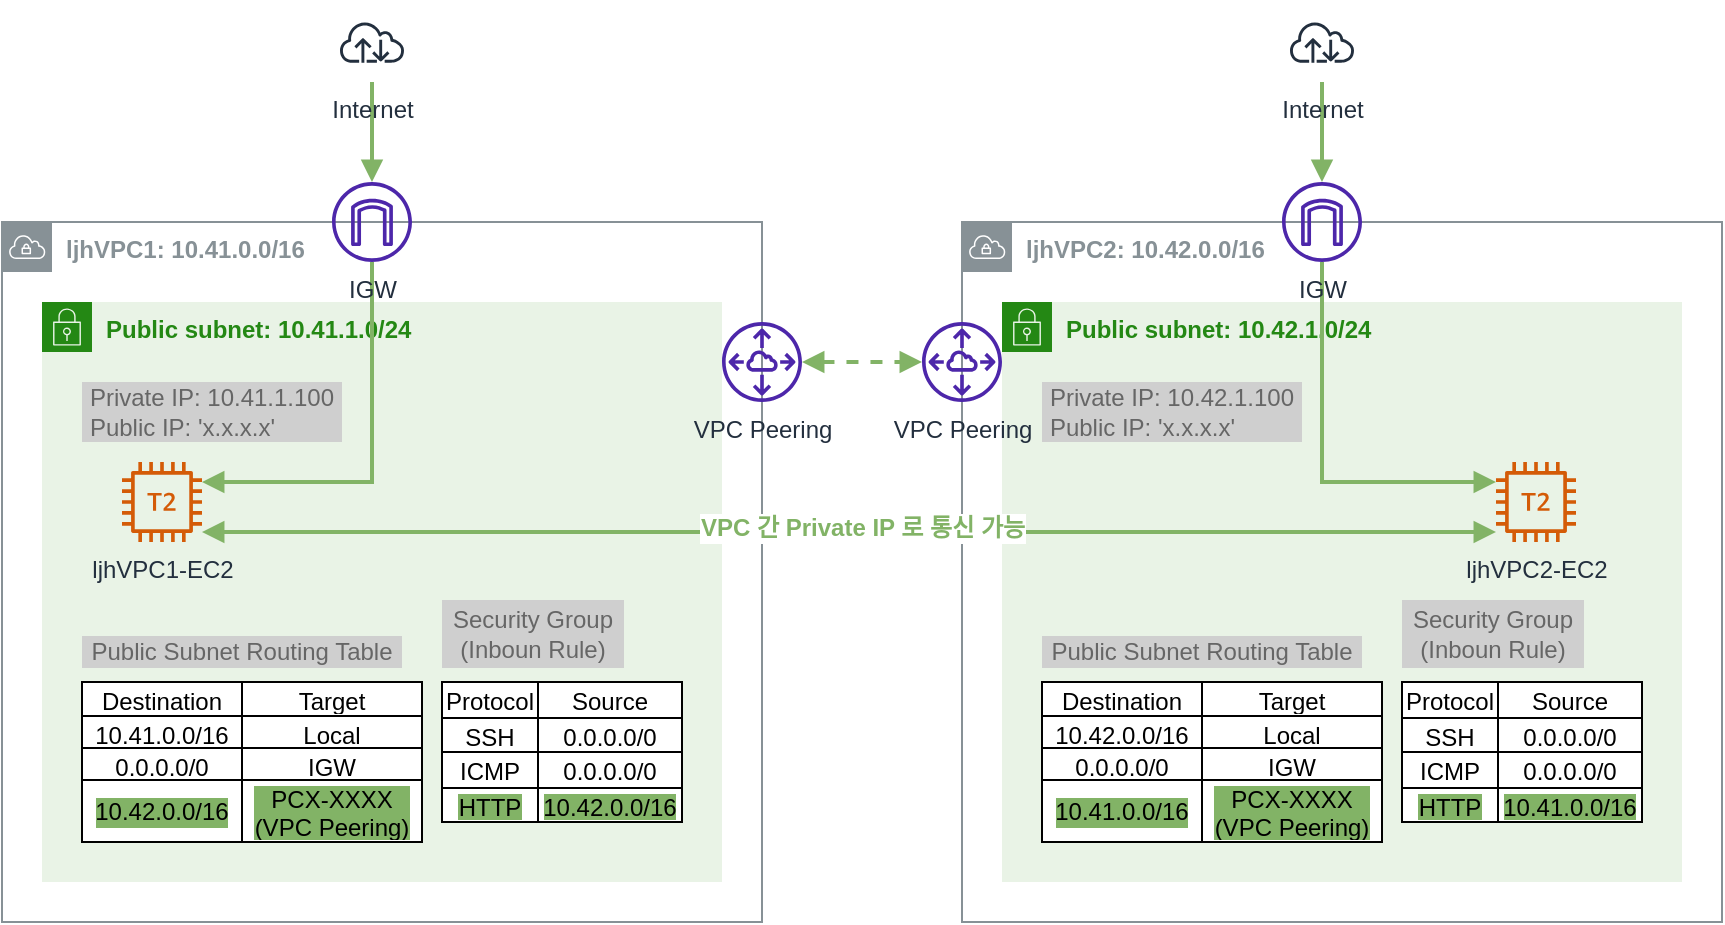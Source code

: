 <mxfile version="20.6.2" type="device"><diagram id="TRuvnipXPCohUv5GWaE8" name="페이지-1"><mxGraphModel dx="1106" dy="881" grid="1" gridSize="10" guides="1" tooltips="1" connect="1" arrows="1" fold="1" page="1" pageScale="1" pageWidth="827" pageHeight="1169" math="0" shadow="0"><root><mxCell id="0"/><mxCell id="1" parent="0"/><mxCell id="6ZHRHgwyVMp7uvVlgdmp-1" value="&lt;b&gt;ljhVPC1: 10.41.0.0/16&lt;/b&gt;" style="sketch=0;outlineConnect=0;gradientColor=none;html=1;whiteSpace=wrap;fontSize=12;fontStyle=0;shape=mxgraph.aws4.group;grIcon=mxgraph.aws4.group_vpc;strokeColor=#879196;fillColor=none;verticalAlign=top;align=left;spacingLeft=30;fontColor=#879196;dashed=0;" vertex="1" parent="1"><mxGeometry x="80" y="230" width="380" height="350" as="geometry"/></mxCell><mxCell id="6ZHRHgwyVMp7uvVlgdmp-2" value="&lt;b&gt;Public subnet: 10.41.1.0/24&lt;/b&gt;" style="points=[[0,0],[0.25,0],[0.5,0],[0.75,0],[1,0],[1,0.25],[1,0.5],[1,0.75],[1,1],[0.75,1],[0.5,1],[0.25,1],[0,1],[0,0.75],[0,0.5],[0,0.25]];outlineConnect=0;gradientColor=none;html=1;whiteSpace=wrap;fontSize=12;fontStyle=0;container=1;pointerEvents=0;collapsible=0;recursiveResize=0;shape=mxgraph.aws4.group;grIcon=mxgraph.aws4.group_security_group;grStroke=0;strokeColor=#248814;fillColor=#E9F3E6;verticalAlign=top;align=left;spacingLeft=30;fontColor=#248814;dashed=0;" vertex="1" parent="1"><mxGeometry x="100" y="270" width="340" height="290" as="geometry"/></mxCell><mxCell id="6ZHRHgwyVMp7uvVlgdmp-3" value="Public Subnet Routing Table" style="text;html=1;strokeColor=none;fillColor=#CFCFCF;align=center;verticalAlign=middle;whiteSpace=wrap;rounded=0;fontColor=#666666;" vertex="1" parent="6ZHRHgwyVMp7uvVlgdmp-2"><mxGeometry x="20" y="167" width="160" height="16" as="geometry"/></mxCell><mxCell id="6ZHRHgwyVMp7uvVlgdmp-4" value="Security Group&lt;br&gt;(Inboun Rule)" style="text;html=1;strokeColor=none;fillColor=#CFCFCF;align=center;verticalAlign=middle;whiteSpace=wrap;rounded=0;fontColor=#666666;" vertex="1" parent="6ZHRHgwyVMp7uvVlgdmp-2"><mxGeometry x="200" y="149" width="91" height="34" as="geometry"/></mxCell><mxCell id="6ZHRHgwyVMp7uvVlgdmp-5" value="ljhVPC1-EC2" style="sketch=0;outlineConnect=0;fontColor=#232F3E;gradientColor=none;fillColor=#D45B07;strokeColor=none;dashed=0;verticalLabelPosition=bottom;verticalAlign=top;align=center;html=1;fontSize=12;fontStyle=0;aspect=fixed;pointerEvents=1;shape=mxgraph.aws4.t2_instance;" vertex="1" parent="1"><mxGeometry x="140" y="350" width="40" height="40" as="geometry"/></mxCell><mxCell id="6ZHRHgwyVMp7uvVlgdmp-6" value="Private IP: 10.41.1.100&lt;br&gt;&lt;div style=&quot;text-align: left;&quot;&gt;&lt;span style=&quot;background-color: initial;&quot;&gt;Public IP: 'x.x.x.x'&lt;/span&gt;&lt;/div&gt;" style="text;html=1;strokeColor=none;fillColor=#CFCFCF;align=center;verticalAlign=middle;whiteSpace=wrap;rounded=0;fontColor=#666666;" vertex="1" parent="1"><mxGeometry x="120" y="310" width="130" height="30" as="geometry"/></mxCell><mxCell id="6ZHRHgwyVMp7uvVlgdmp-7" value="" style="shape=table;startSize=0;container=1;collapsible=0;childLayout=tableLayout;fontColor=#000000;fillColor=default;" vertex="1" parent="1"><mxGeometry x="120" y="460" width="170" height="80" as="geometry"/></mxCell><mxCell id="6ZHRHgwyVMp7uvVlgdmp-8" value="" style="shape=tableRow;horizontal=0;startSize=0;swimlaneHead=0;swimlaneBody=0;top=0;left=0;bottom=0;right=0;collapsible=0;dropTarget=0;fillColor=none;points=[[0,0.5],[1,0.5]];portConstraint=eastwest;fontColor=#666666;" vertex="1" parent="6ZHRHgwyVMp7uvVlgdmp-7"><mxGeometry width="170" height="17" as="geometry"/></mxCell><mxCell id="6ZHRHgwyVMp7uvVlgdmp-9" value="&lt;font color=&quot;#000000&quot;&gt;Destination&lt;/font&gt;" style="shape=partialRectangle;html=1;whiteSpace=wrap;connectable=0;overflow=hidden;fillColor=none;top=0;left=0;bottom=0;right=0;pointerEvents=1;fontColor=#666666;" vertex="1" parent="6ZHRHgwyVMp7uvVlgdmp-8"><mxGeometry width="80" height="17" as="geometry"><mxRectangle width="80" height="17" as="alternateBounds"/></mxGeometry></mxCell><mxCell id="6ZHRHgwyVMp7uvVlgdmp-10" value="&lt;font color=&quot;#000000&quot;&gt;Target&lt;/font&gt;" style="shape=partialRectangle;html=1;whiteSpace=wrap;connectable=0;overflow=hidden;fillColor=none;top=0;left=0;bottom=0;right=0;pointerEvents=1;fontColor=#666666;" vertex="1" parent="6ZHRHgwyVMp7uvVlgdmp-8"><mxGeometry x="80" width="90" height="17" as="geometry"><mxRectangle width="90" height="17" as="alternateBounds"/></mxGeometry></mxCell><mxCell id="6ZHRHgwyVMp7uvVlgdmp-11" value="" style="shape=tableRow;horizontal=0;startSize=0;swimlaneHead=0;swimlaneBody=0;top=0;left=0;bottom=0;right=0;collapsible=0;dropTarget=0;fillColor=none;points=[[0,0.5],[1,0.5]];portConstraint=eastwest;fontColor=#666666;" vertex="1" parent="6ZHRHgwyVMp7uvVlgdmp-7"><mxGeometry y="17" width="170" height="16" as="geometry"/></mxCell><mxCell id="6ZHRHgwyVMp7uvVlgdmp-12" value="&lt;font color=&quot;#000000&quot;&gt;10.41.0.0/16&lt;/font&gt;" style="shape=partialRectangle;html=1;whiteSpace=wrap;connectable=0;overflow=hidden;fillColor=none;top=0;left=0;bottom=0;right=0;pointerEvents=1;fontColor=#666666;" vertex="1" parent="6ZHRHgwyVMp7uvVlgdmp-11"><mxGeometry width="80" height="16" as="geometry"><mxRectangle width="80" height="16" as="alternateBounds"/></mxGeometry></mxCell><mxCell id="6ZHRHgwyVMp7uvVlgdmp-13" value="Local" style="shape=partialRectangle;html=1;whiteSpace=wrap;connectable=0;overflow=hidden;fillColor=none;top=0;left=0;bottom=0;right=0;pointerEvents=1;fontColor=#000000;" vertex="1" parent="6ZHRHgwyVMp7uvVlgdmp-11"><mxGeometry x="80" width="90" height="16" as="geometry"><mxRectangle width="90" height="16" as="alternateBounds"/></mxGeometry></mxCell><mxCell id="6ZHRHgwyVMp7uvVlgdmp-14" value="" style="shape=tableRow;horizontal=0;startSize=0;swimlaneHead=0;swimlaneBody=0;top=0;left=0;bottom=0;right=0;collapsible=0;dropTarget=0;fillColor=none;points=[[0,0.5],[1,0.5]];portConstraint=eastwest;fontColor=#666666;" vertex="1" parent="6ZHRHgwyVMp7uvVlgdmp-7"><mxGeometry y="33" width="170" height="16" as="geometry"/></mxCell><mxCell id="6ZHRHgwyVMp7uvVlgdmp-15" value="0.0.0.0/0" style="shape=partialRectangle;html=1;whiteSpace=wrap;connectable=0;overflow=hidden;fillColor=none;top=0;left=0;bottom=0;right=0;pointerEvents=1;fontColor=#000000;" vertex="1" parent="6ZHRHgwyVMp7uvVlgdmp-14"><mxGeometry width="80" height="16" as="geometry"><mxRectangle width="80" height="16" as="alternateBounds"/></mxGeometry></mxCell><mxCell id="6ZHRHgwyVMp7uvVlgdmp-16" value="IGW" style="shape=partialRectangle;html=1;whiteSpace=wrap;connectable=0;overflow=hidden;fillColor=none;top=0;left=0;bottom=0;right=0;pointerEvents=1;fontColor=#000000;" vertex="1" parent="6ZHRHgwyVMp7uvVlgdmp-14"><mxGeometry x="80" width="90" height="16" as="geometry"><mxRectangle width="90" height="16" as="alternateBounds"/></mxGeometry></mxCell><mxCell id="6ZHRHgwyVMp7uvVlgdmp-17" value="" style="shape=tableRow;horizontal=0;startSize=0;swimlaneHead=0;swimlaneBody=0;top=0;left=0;bottom=0;right=0;collapsible=0;dropTarget=0;fillColor=none;points=[[0,0.5],[1,0.5]];portConstraint=eastwest;fontColor=#666666;" vertex="1" parent="6ZHRHgwyVMp7uvVlgdmp-7"><mxGeometry y="49" width="170" height="31" as="geometry"/></mxCell><mxCell id="6ZHRHgwyVMp7uvVlgdmp-18" value="10.42.0.0/16" style="shape=partialRectangle;html=1;whiteSpace=wrap;connectable=0;overflow=hidden;fillColor=none;top=0;left=0;bottom=0;right=0;pointerEvents=1;fontColor=#000000;labelBackgroundColor=#82B366;" vertex="1" parent="6ZHRHgwyVMp7uvVlgdmp-17"><mxGeometry width="80" height="31" as="geometry"><mxRectangle width="80" height="31" as="alternateBounds"/></mxGeometry></mxCell><mxCell id="6ZHRHgwyVMp7uvVlgdmp-19" value="PCX-XXXX&lt;br&gt;(VPC Peering)" style="shape=partialRectangle;html=1;whiteSpace=wrap;connectable=0;overflow=hidden;fillColor=none;top=0;left=0;bottom=0;right=0;pointerEvents=1;fontColor=#000000;labelBackgroundColor=#82B366;" vertex="1" parent="6ZHRHgwyVMp7uvVlgdmp-17"><mxGeometry x="80" width="90" height="31" as="geometry"><mxRectangle width="90" height="31" as="alternateBounds"/></mxGeometry></mxCell><mxCell id="6ZHRHgwyVMp7uvVlgdmp-20" value="" style="shape=table;startSize=0;container=1;collapsible=0;childLayout=tableLayout;fontColor=#000000;fillColor=default;" vertex="1" parent="1"><mxGeometry x="300" y="460" width="120" height="70" as="geometry"/></mxCell><mxCell id="6ZHRHgwyVMp7uvVlgdmp-21" value="" style="shape=tableRow;horizontal=0;startSize=0;swimlaneHead=0;swimlaneBody=0;top=0;left=0;bottom=0;right=0;collapsible=0;dropTarget=0;fillColor=none;points=[[0,0.5],[1,0.5]];portConstraint=eastwest;fontColor=#000000;" vertex="1" parent="6ZHRHgwyVMp7uvVlgdmp-20"><mxGeometry width="120" height="18" as="geometry"/></mxCell><mxCell id="6ZHRHgwyVMp7uvVlgdmp-22" value="Protocol" style="shape=partialRectangle;html=1;whiteSpace=wrap;connectable=0;overflow=hidden;fillColor=none;top=0;left=0;bottom=0;right=0;pointerEvents=1;fontColor=#000000;" vertex="1" parent="6ZHRHgwyVMp7uvVlgdmp-21"><mxGeometry width="48" height="18" as="geometry"><mxRectangle width="48" height="18" as="alternateBounds"/></mxGeometry></mxCell><mxCell id="6ZHRHgwyVMp7uvVlgdmp-23" value="Source" style="shape=partialRectangle;html=1;whiteSpace=wrap;connectable=0;overflow=hidden;fillColor=none;top=0;left=0;bottom=0;right=0;pointerEvents=1;fontColor=#000000;" vertex="1" parent="6ZHRHgwyVMp7uvVlgdmp-21"><mxGeometry x="48" width="72" height="18" as="geometry"><mxRectangle width="72" height="18" as="alternateBounds"/></mxGeometry></mxCell><mxCell id="6ZHRHgwyVMp7uvVlgdmp-24" value="" style="shape=tableRow;horizontal=0;startSize=0;swimlaneHead=0;swimlaneBody=0;top=0;left=0;bottom=0;right=0;collapsible=0;dropTarget=0;fillColor=none;points=[[0,0.5],[1,0.5]];portConstraint=eastwest;fontColor=#000000;" vertex="1" parent="6ZHRHgwyVMp7uvVlgdmp-20"><mxGeometry y="18" width="120" height="17" as="geometry"/></mxCell><mxCell id="6ZHRHgwyVMp7uvVlgdmp-25" value="SSH" style="shape=partialRectangle;html=1;whiteSpace=wrap;connectable=0;overflow=hidden;fillColor=none;top=0;left=0;bottom=0;right=0;pointerEvents=1;fontColor=#000000;" vertex="1" parent="6ZHRHgwyVMp7uvVlgdmp-24"><mxGeometry width="48" height="17" as="geometry"><mxRectangle width="48" height="17" as="alternateBounds"/></mxGeometry></mxCell><mxCell id="6ZHRHgwyVMp7uvVlgdmp-26" value="0.0.0.0/0" style="shape=partialRectangle;html=1;whiteSpace=wrap;connectable=0;overflow=hidden;fillColor=none;top=0;left=0;bottom=0;right=0;pointerEvents=1;fontColor=#000000;" vertex="1" parent="6ZHRHgwyVMp7uvVlgdmp-24"><mxGeometry x="48" width="72" height="17" as="geometry"><mxRectangle width="72" height="17" as="alternateBounds"/></mxGeometry></mxCell><mxCell id="6ZHRHgwyVMp7uvVlgdmp-27" value="" style="shape=tableRow;horizontal=0;startSize=0;swimlaneHead=0;swimlaneBody=0;top=0;left=0;bottom=0;right=0;collapsible=0;dropTarget=0;fillColor=none;points=[[0,0.5],[1,0.5]];portConstraint=eastwest;fontColor=#000000;" vertex="1" parent="6ZHRHgwyVMp7uvVlgdmp-20"><mxGeometry y="35" width="120" height="18" as="geometry"/></mxCell><mxCell id="6ZHRHgwyVMp7uvVlgdmp-28" value="ICMP" style="shape=partialRectangle;html=1;whiteSpace=wrap;connectable=0;overflow=hidden;fillColor=none;top=0;left=0;bottom=0;right=0;pointerEvents=1;fontColor=#000000;" vertex="1" parent="6ZHRHgwyVMp7uvVlgdmp-27"><mxGeometry width="48" height="18" as="geometry"><mxRectangle width="48" height="18" as="alternateBounds"/></mxGeometry></mxCell><mxCell id="6ZHRHgwyVMp7uvVlgdmp-29" value="0.0.0.0/0" style="shape=partialRectangle;html=1;whiteSpace=wrap;connectable=0;overflow=hidden;fillColor=none;top=0;left=0;bottom=0;right=0;pointerEvents=1;fontColor=#000000;" vertex="1" parent="6ZHRHgwyVMp7uvVlgdmp-27"><mxGeometry x="48" width="72" height="18" as="geometry"><mxRectangle width="72" height="18" as="alternateBounds"/></mxGeometry></mxCell><mxCell id="6ZHRHgwyVMp7uvVlgdmp-30" value="" style="shape=tableRow;horizontal=0;startSize=0;swimlaneHead=0;swimlaneBody=0;top=0;left=0;bottom=0;right=0;collapsible=0;dropTarget=0;fillColor=none;points=[[0,0.5],[1,0.5]];portConstraint=eastwest;fontColor=#000000;" vertex="1" parent="6ZHRHgwyVMp7uvVlgdmp-20"><mxGeometry y="53" width="120" height="17" as="geometry"/></mxCell><mxCell id="6ZHRHgwyVMp7uvVlgdmp-31" value="HTTP" style="shape=partialRectangle;html=1;whiteSpace=wrap;connectable=0;overflow=hidden;fillColor=none;top=0;left=0;bottom=0;right=0;pointerEvents=1;fontColor=#000000;labelBackgroundColor=#82B366;" vertex="1" parent="6ZHRHgwyVMp7uvVlgdmp-30"><mxGeometry width="48" height="17" as="geometry"><mxRectangle width="48" height="17" as="alternateBounds"/></mxGeometry></mxCell><mxCell id="6ZHRHgwyVMp7uvVlgdmp-32" value="10.42.0.0/16" style="shape=partialRectangle;html=1;whiteSpace=wrap;connectable=0;overflow=hidden;fillColor=none;top=0;left=0;bottom=0;right=0;pointerEvents=1;fontColor=#000000;labelBackgroundColor=#82B366;" vertex="1" parent="6ZHRHgwyVMp7uvVlgdmp-30"><mxGeometry x="48" width="72" height="17" as="geometry"><mxRectangle width="72" height="17" as="alternateBounds"/></mxGeometry></mxCell><mxCell id="6ZHRHgwyVMp7uvVlgdmp-33" style="edgeStyle=orthogonalEdgeStyle;rounded=0;orthogonalLoop=1;jettySize=auto;html=1;strokeWidth=2;fontColor=#666666;endArrow=block;endFill=1;fillColor=#d5e8d4;strokeColor=#82b366;" edge="1" parent="1" source="6ZHRHgwyVMp7uvVlgdmp-34" target="6ZHRHgwyVMp7uvVlgdmp-5"><mxGeometry relative="1" as="geometry"><Array as="points"><mxPoint x="265" y="360"/></Array></mxGeometry></mxCell><mxCell id="6ZHRHgwyVMp7uvVlgdmp-34" value="IGW" style="sketch=0;outlineConnect=0;fontColor=#232F3E;gradientColor=none;fillColor=#4D27AA;strokeColor=none;dashed=0;verticalLabelPosition=bottom;verticalAlign=top;align=center;html=1;fontSize=12;fontStyle=0;aspect=fixed;pointerEvents=1;shape=mxgraph.aws4.internet_gateway;" vertex="1" parent="1"><mxGeometry x="245" y="210" width="40" height="40" as="geometry"/></mxCell><mxCell id="6ZHRHgwyVMp7uvVlgdmp-35" style="edgeStyle=orthogonalEdgeStyle;rounded=0;orthogonalLoop=1;jettySize=auto;html=1;fontColor=#666666;endArrow=block;endFill=1;strokeColor=#82b366;fillColor=#d5e8d4;strokeWidth=2;" edge="1" parent="1" source="6ZHRHgwyVMp7uvVlgdmp-36" target="6ZHRHgwyVMp7uvVlgdmp-34"><mxGeometry relative="1" as="geometry"/></mxCell><mxCell id="6ZHRHgwyVMp7uvVlgdmp-36" value="Internet" style="sketch=0;outlineConnect=0;fontColor=#232F3E;gradientColor=none;strokeColor=#232F3E;fillColor=#ffffff;dashed=0;verticalLabelPosition=bottom;verticalAlign=top;align=center;html=1;fontSize=12;fontStyle=0;aspect=fixed;shape=mxgraph.aws4.resourceIcon;resIcon=mxgraph.aws4.internet;" vertex="1" parent="1"><mxGeometry x="245" y="120" width="40" height="40" as="geometry"/></mxCell><mxCell id="6ZHRHgwyVMp7uvVlgdmp-37" style="edgeStyle=orthogonalEdgeStyle;rounded=0;orthogonalLoop=1;jettySize=auto;html=1;strokeWidth=2;fontSize=12;fontColor=#000000;startArrow=block;startFill=1;endArrow=block;endFill=1;fillColor=#d5e8d4;strokeColor=#82b366;dashed=1;" edge="1" parent="1" source="6ZHRHgwyVMp7uvVlgdmp-38" target="6ZHRHgwyVMp7uvVlgdmp-75"><mxGeometry relative="1" as="geometry"/></mxCell><mxCell id="6ZHRHgwyVMp7uvVlgdmp-38" value="VPC Peering" style="sketch=0;outlineConnect=0;fontColor=#232F3E;gradientColor=none;fillColor=#4D27AA;strokeColor=none;dashed=0;verticalLabelPosition=bottom;verticalAlign=top;align=center;html=1;fontSize=12;fontStyle=0;aspect=fixed;pointerEvents=1;shape=mxgraph.aws4.peering;" vertex="1" parent="1"><mxGeometry x="440" y="280" width="40" height="40" as="geometry"/></mxCell><mxCell id="6ZHRHgwyVMp7uvVlgdmp-39" value="&lt;b&gt;ljhVPC2: 10.42.0.0/16&lt;/b&gt;" style="sketch=0;outlineConnect=0;gradientColor=none;html=1;whiteSpace=wrap;fontSize=12;fontStyle=0;shape=mxgraph.aws4.group;grIcon=mxgraph.aws4.group_vpc;strokeColor=#879196;fillColor=none;verticalAlign=top;align=left;spacingLeft=30;fontColor=#879196;dashed=0;" vertex="1" parent="1"><mxGeometry x="560" y="230" width="380" height="350" as="geometry"/></mxCell><mxCell id="6ZHRHgwyVMp7uvVlgdmp-40" value="&lt;b&gt;Public subnet: 10.42.1.0/24&lt;/b&gt;" style="points=[[0,0],[0.25,0],[0.5,0],[0.75,0],[1,0],[1,0.25],[1,0.5],[1,0.75],[1,1],[0.75,1],[0.5,1],[0.25,1],[0,1],[0,0.75],[0,0.5],[0,0.25]];outlineConnect=0;gradientColor=none;html=1;whiteSpace=wrap;fontSize=12;fontStyle=0;container=1;pointerEvents=0;collapsible=0;recursiveResize=0;shape=mxgraph.aws4.group;grIcon=mxgraph.aws4.group_security_group;grStroke=0;strokeColor=#248814;fillColor=#E9F3E6;verticalAlign=top;align=left;spacingLeft=30;fontColor=#248814;dashed=0;" vertex="1" parent="1"><mxGeometry x="580" y="270" width="340" height="290" as="geometry"/></mxCell><mxCell id="6ZHRHgwyVMp7uvVlgdmp-41" value="Public Subnet Routing Table" style="text;html=1;strokeColor=none;fillColor=#CFCFCF;align=center;verticalAlign=middle;whiteSpace=wrap;rounded=0;fontColor=#666666;" vertex="1" parent="6ZHRHgwyVMp7uvVlgdmp-40"><mxGeometry x="20" y="167" width="160" height="16" as="geometry"/></mxCell><mxCell id="6ZHRHgwyVMp7uvVlgdmp-42" value="Security Group&lt;br&gt;(Inboun Rule)" style="text;html=1;strokeColor=none;fillColor=#CFCFCF;align=center;verticalAlign=middle;whiteSpace=wrap;rounded=0;fontColor=#666666;" vertex="1" parent="6ZHRHgwyVMp7uvVlgdmp-40"><mxGeometry x="200" y="149" width="91" height="34" as="geometry"/></mxCell><mxCell id="6ZHRHgwyVMp7uvVlgdmp-43" value="ljhVPC2-EC2" style="sketch=0;outlineConnect=0;fontColor=#232F3E;gradientColor=none;fillColor=#D45B07;strokeColor=none;dashed=0;verticalLabelPosition=bottom;verticalAlign=top;align=center;html=1;fontSize=12;fontStyle=0;aspect=fixed;pointerEvents=1;shape=mxgraph.aws4.t2_instance;" vertex="1" parent="1"><mxGeometry x="827" y="350" width="40" height="40" as="geometry"/></mxCell><mxCell id="6ZHRHgwyVMp7uvVlgdmp-44" value="Private IP: 10.42.1.100&lt;br&gt;&lt;div style=&quot;text-align: left;&quot;&gt;&lt;span style=&quot;background-color: initial;&quot;&gt;Public IP: 'x.x.x.x'&lt;/span&gt;&lt;/div&gt;" style="text;html=1;strokeColor=none;fillColor=#CFCFCF;align=center;verticalAlign=middle;whiteSpace=wrap;rounded=0;fontColor=#666666;" vertex="1" parent="1"><mxGeometry x="600" y="310" width="130" height="30" as="geometry"/></mxCell><mxCell id="6ZHRHgwyVMp7uvVlgdmp-45" value="" style="shape=table;startSize=0;container=1;collapsible=0;childLayout=tableLayout;fontColor=#000000;fillColor=default;" vertex="1" parent="1"><mxGeometry x="600" y="460" width="170" height="80" as="geometry"/></mxCell><mxCell id="6ZHRHgwyVMp7uvVlgdmp-46" value="" style="shape=tableRow;horizontal=0;startSize=0;swimlaneHead=0;swimlaneBody=0;top=0;left=0;bottom=0;right=0;collapsible=0;dropTarget=0;fillColor=none;points=[[0,0.5],[1,0.5]];portConstraint=eastwest;fontColor=#666666;" vertex="1" parent="6ZHRHgwyVMp7uvVlgdmp-45"><mxGeometry width="170" height="17" as="geometry"/></mxCell><mxCell id="6ZHRHgwyVMp7uvVlgdmp-47" value="&lt;font color=&quot;#000000&quot;&gt;Destination&lt;/font&gt;" style="shape=partialRectangle;html=1;whiteSpace=wrap;connectable=0;overflow=hidden;fillColor=none;top=0;left=0;bottom=0;right=0;pointerEvents=1;fontColor=#666666;" vertex="1" parent="6ZHRHgwyVMp7uvVlgdmp-46"><mxGeometry width="80" height="17" as="geometry"><mxRectangle width="80" height="17" as="alternateBounds"/></mxGeometry></mxCell><mxCell id="6ZHRHgwyVMp7uvVlgdmp-48" value="&lt;font color=&quot;#000000&quot;&gt;Target&lt;/font&gt;" style="shape=partialRectangle;html=1;whiteSpace=wrap;connectable=0;overflow=hidden;fillColor=none;top=0;left=0;bottom=0;right=0;pointerEvents=1;fontColor=#666666;" vertex="1" parent="6ZHRHgwyVMp7uvVlgdmp-46"><mxGeometry x="80" width="90" height="17" as="geometry"><mxRectangle width="90" height="17" as="alternateBounds"/></mxGeometry></mxCell><mxCell id="6ZHRHgwyVMp7uvVlgdmp-49" value="" style="shape=tableRow;horizontal=0;startSize=0;swimlaneHead=0;swimlaneBody=0;top=0;left=0;bottom=0;right=0;collapsible=0;dropTarget=0;fillColor=none;points=[[0,0.5],[1,0.5]];portConstraint=eastwest;fontColor=#666666;" vertex="1" parent="6ZHRHgwyVMp7uvVlgdmp-45"><mxGeometry y="17" width="170" height="16" as="geometry"/></mxCell><mxCell id="6ZHRHgwyVMp7uvVlgdmp-50" value="&lt;font color=&quot;#000000&quot;&gt;10.42.0.0/16&lt;/font&gt;" style="shape=partialRectangle;html=1;whiteSpace=wrap;connectable=0;overflow=hidden;fillColor=none;top=0;left=0;bottom=0;right=0;pointerEvents=1;fontColor=#666666;" vertex="1" parent="6ZHRHgwyVMp7uvVlgdmp-49"><mxGeometry width="80" height="16" as="geometry"><mxRectangle width="80" height="16" as="alternateBounds"/></mxGeometry></mxCell><mxCell id="6ZHRHgwyVMp7uvVlgdmp-51" value="Local" style="shape=partialRectangle;html=1;whiteSpace=wrap;connectable=0;overflow=hidden;fillColor=none;top=0;left=0;bottom=0;right=0;pointerEvents=1;fontColor=#000000;" vertex="1" parent="6ZHRHgwyVMp7uvVlgdmp-49"><mxGeometry x="80" width="90" height="16" as="geometry"><mxRectangle width="90" height="16" as="alternateBounds"/></mxGeometry></mxCell><mxCell id="6ZHRHgwyVMp7uvVlgdmp-52" value="" style="shape=tableRow;horizontal=0;startSize=0;swimlaneHead=0;swimlaneBody=0;top=0;left=0;bottom=0;right=0;collapsible=0;dropTarget=0;fillColor=none;points=[[0,0.5],[1,0.5]];portConstraint=eastwest;fontColor=#666666;" vertex="1" parent="6ZHRHgwyVMp7uvVlgdmp-45"><mxGeometry y="33" width="170" height="16" as="geometry"/></mxCell><mxCell id="6ZHRHgwyVMp7uvVlgdmp-53" value="0.0.0.0/0" style="shape=partialRectangle;html=1;whiteSpace=wrap;connectable=0;overflow=hidden;fillColor=none;top=0;left=0;bottom=0;right=0;pointerEvents=1;fontColor=#000000;" vertex="1" parent="6ZHRHgwyVMp7uvVlgdmp-52"><mxGeometry width="80" height="16" as="geometry"><mxRectangle width="80" height="16" as="alternateBounds"/></mxGeometry></mxCell><mxCell id="6ZHRHgwyVMp7uvVlgdmp-54" value="IGW" style="shape=partialRectangle;html=1;whiteSpace=wrap;connectable=0;overflow=hidden;fillColor=none;top=0;left=0;bottom=0;right=0;pointerEvents=1;fontColor=#000000;" vertex="1" parent="6ZHRHgwyVMp7uvVlgdmp-52"><mxGeometry x="80" width="90" height="16" as="geometry"><mxRectangle width="90" height="16" as="alternateBounds"/></mxGeometry></mxCell><mxCell id="6ZHRHgwyVMp7uvVlgdmp-55" value="" style="shape=tableRow;horizontal=0;startSize=0;swimlaneHead=0;swimlaneBody=0;top=0;left=0;bottom=0;right=0;collapsible=0;dropTarget=0;fillColor=none;points=[[0,0.5],[1,0.5]];portConstraint=eastwest;fontColor=#666666;" vertex="1" parent="6ZHRHgwyVMp7uvVlgdmp-45"><mxGeometry y="49" width="170" height="31" as="geometry"/></mxCell><mxCell id="6ZHRHgwyVMp7uvVlgdmp-56" value="10.41.0.0/16" style="shape=partialRectangle;html=1;whiteSpace=wrap;connectable=0;overflow=hidden;fillColor=none;top=0;left=0;bottom=0;right=0;pointerEvents=1;fontColor=#000000;labelBackgroundColor=#82B366;" vertex="1" parent="6ZHRHgwyVMp7uvVlgdmp-55"><mxGeometry width="80" height="31" as="geometry"><mxRectangle width="80" height="31" as="alternateBounds"/></mxGeometry></mxCell><mxCell id="6ZHRHgwyVMp7uvVlgdmp-57" value="PCX-XXXX&lt;br&gt;(VPC Peering)" style="shape=partialRectangle;html=1;whiteSpace=wrap;connectable=0;overflow=hidden;fillColor=none;top=0;left=0;bottom=0;right=0;pointerEvents=1;fontColor=#000000;labelBackgroundColor=#82B366;" vertex="1" parent="6ZHRHgwyVMp7uvVlgdmp-55"><mxGeometry x="80" width="90" height="31" as="geometry"><mxRectangle width="90" height="31" as="alternateBounds"/></mxGeometry></mxCell><mxCell id="6ZHRHgwyVMp7uvVlgdmp-58" value="" style="shape=table;startSize=0;container=1;collapsible=0;childLayout=tableLayout;fontColor=#000000;fillColor=default;" vertex="1" parent="1"><mxGeometry x="780" y="460" width="120" height="70" as="geometry"/></mxCell><mxCell id="6ZHRHgwyVMp7uvVlgdmp-59" value="" style="shape=tableRow;horizontal=0;startSize=0;swimlaneHead=0;swimlaneBody=0;top=0;left=0;bottom=0;right=0;collapsible=0;dropTarget=0;fillColor=none;points=[[0,0.5],[1,0.5]];portConstraint=eastwest;fontColor=#000000;" vertex="1" parent="6ZHRHgwyVMp7uvVlgdmp-58"><mxGeometry width="120" height="18" as="geometry"/></mxCell><mxCell id="6ZHRHgwyVMp7uvVlgdmp-60" value="Protocol" style="shape=partialRectangle;html=1;whiteSpace=wrap;connectable=0;overflow=hidden;fillColor=none;top=0;left=0;bottom=0;right=0;pointerEvents=1;fontColor=#000000;" vertex="1" parent="6ZHRHgwyVMp7uvVlgdmp-59"><mxGeometry width="48" height="18" as="geometry"><mxRectangle width="48" height="18" as="alternateBounds"/></mxGeometry></mxCell><mxCell id="6ZHRHgwyVMp7uvVlgdmp-61" value="Source" style="shape=partialRectangle;html=1;whiteSpace=wrap;connectable=0;overflow=hidden;fillColor=none;top=0;left=0;bottom=0;right=0;pointerEvents=1;fontColor=#000000;" vertex="1" parent="6ZHRHgwyVMp7uvVlgdmp-59"><mxGeometry x="48" width="72" height="18" as="geometry"><mxRectangle width="72" height="18" as="alternateBounds"/></mxGeometry></mxCell><mxCell id="6ZHRHgwyVMp7uvVlgdmp-62" value="" style="shape=tableRow;horizontal=0;startSize=0;swimlaneHead=0;swimlaneBody=0;top=0;left=0;bottom=0;right=0;collapsible=0;dropTarget=0;fillColor=none;points=[[0,0.5],[1,0.5]];portConstraint=eastwest;fontColor=#000000;" vertex="1" parent="6ZHRHgwyVMp7uvVlgdmp-58"><mxGeometry y="18" width="120" height="17" as="geometry"/></mxCell><mxCell id="6ZHRHgwyVMp7uvVlgdmp-63" value="SSH" style="shape=partialRectangle;html=1;whiteSpace=wrap;connectable=0;overflow=hidden;fillColor=none;top=0;left=0;bottom=0;right=0;pointerEvents=1;fontColor=#000000;" vertex="1" parent="6ZHRHgwyVMp7uvVlgdmp-62"><mxGeometry width="48" height="17" as="geometry"><mxRectangle width="48" height="17" as="alternateBounds"/></mxGeometry></mxCell><mxCell id="6ZHRHgwyVMp7uvVlgdmp-64" value="0.0.0.0/0" style="shape=partialRectangle;html=1;whiteSpace=wrap;connectable=0;overflow=hidden;fillColor=none;top=0;left=0;bottom=0;right=0;pointerEvents=1;fontColor=#000000;" vertex="1" parent="6ZHRHgwyVMp7uvVlgdmp-62"><mxGeometry x="48" width="72" height="17" as="geometry"><mxRectangle width="72" height="17" as="alternateBounds"/></mxGeometry></mxCell><mxCell id="6ZHRHgwyVMp7uvVlgdmp-65" value="" style="shape=tableRow;horizontal=0;startSize=0;swimlaneHead=0;swimlaneBody=0;top=0;left=0;bottom=0;right=0;collapsible=0;dropTarget=0;fillColor=none;points=[[0,0.5],[1,0.5]];portConstraint=eastwest;fontColor=#000000;" vertex="1" parent="6ZHRHgwyVMp7uvVlgdmp-58"><mxGeometry y="35" width="120" height="18" as="geometry"/></mxCell><mxCell id="6ZHRHgwyVMp7uvVlgdmp-66" value="ICMP" style="shape=partialRectangle;html=1;whiteSpace=wrap;connectable=0;overflow=hidden;fillColor=none;top=0;left=0;bottom=0;right=0;pointerEvents=1;fontColor=#000000;" vertex="1" parent="6ZHRHgwyVMp7uvVlgdmp-65"><mxGeometry width="48" height="18" as="geometry"><mxRectangle width="48" height="18" as="alternateBounds"/></mxGeometry></mxCell><mxCell id="6ZHRHgwyVMp7uvVlgdmp-67" value="0.0.0.0/0" style="shape=partialRectangle;html=1;whiteSpace=wrap;connectable=0;overflow=hidden;fillColor=none;top=0;left=0;bottom=0;right=0;pointerEvents=1;fontColor=#000000;" vertex="1" parent="6ZHRHgwyVMp7uvVlgdmp-65"><mxGeometry x="48" width="72" height="18" as="geometry"><mxRectangle width="72" height="18" as="alternateBounds"/></mxGeometry></mxCell><mxCell id="6ZHRHgwyVMp7uvVlgdmp-68" value="" style="shape=tableRow;horizontal=0;startSize=0;swimlaneHead=0;swimlaneBody=0;top=0;left=0;bottom=0;right=0;collapsible=0;dropTarget=0;fillColor=none;points=[[0,0.5],[1,0.5]];portConstraint=eastwest;fontColor=#000000;" vertex="1" parent="6ZHRHgwyVMp7uvVlgdmp-58"><mxGeometry y="53" width="120" height="17" as="geometry"/></mxCell><mxCell id="6ZHRHgwyVMp7uvVlgdmp-69" value="HTTP" style="shape=partialRectangle;html=1;whiteSpace=wrap;connectable=0;overflow=hidden;fillColor=none;top=0;left=0;bottom=0;right=0;pointerEvents=1;fontColor=#000000;labelBackgroundColor=#82B366;" vertex="1" parent="6ZHRHgwyVMp7uvVlgdmp-68"><mxGeometry width="48" height="17" as="geometry"><mxRectangle width="48" height="17" as="alternateBounds"/></mxGeometry></mxCell><mxCell id="6ZHRHgwyVMp7uvVlgdmp-70" value="10.41.0.0/16" style="shape=partialRectangle;html=1;whiteSpace=wrap;connectable=0;overflow=hidden;fillColor=none;top=0;left=0;bottom=0;right=0;pointerEvents=1;fontColor=#000000;labelBackgroundColor=#82B366;" vertex="1" parent="6ZHRHgwyVMp7uvVlgdmp-68"><mxGeometry x="48" width="72" height="17" as="geometry"><mxRectangle width="72" height="17" as="alternateBounds"/></mxGeometry></mxCell><mxCell id="6ZHRHgwyVMp7uvVlgdmp-71" style="edgeStyle=orthogonalEdgeStyle;rounded=0;orthogonalLoop=1;jettySize=auto;html=1;strokeWidth=2;fontColor=#666666;endArrow=block;endFill=1;fillColor=#d5e8d4;strokeColor=#82b366;" edge="1" parent="1" source="6ZHRHgwyVMp7uvVlgdmp-72" target="6ZHRHgwyVMp7uvVlgdmp-43"><mxGeometry relative="1" as="geometry"><Array as="points"><mxPoint x="740" y="360"/></Array></mxGeometry></mxCell><mxCell id="6ZHRHgwyVMp7uvVlgdmp-72" value="IGW" style="sketch=0;outlineConnect=0;fontColor=#232F3E;gradientColor=none;fillColor=#4D27AA;strokeColor=none;dashed=0;verticalLabelPosition=bottom;verticalAlign=top;align=center;html=1;fontSize=12;fontStyle=0;aspect=fixed;pointerEvents=1;shape=mxgraph.aws4.internet_gateway;" vertex="1" parent="1"><mxGeometry x="720" y="210" width="40" height="40" as="geometry"/></mxCell><mxCell id="6ZHRHgwyVMp7uvVlgdmp-73" style="edgeStyle=orthogonalEdgeStyle;rounded=0;orthogonalLoop=1;jettySize=auto;html=1;strokeWidth=2;fontColor=#666666;endArrow=block;endFill=1;fillColor=#d5e8d4;strokeColor=#82b366;" edge="1" parent="1" source="6ZHRHgwyVMp7uvVlgdmp-74" target="6ZHRHgwyVMp7uvVlgdmp-72"><mxGeometry relative="1" as="geometry"/></mxCell><mxCell id="6ZHRHgwyVMp7uvVlgdmp-74" value="Internet" style="sketch=0;outlineConnect=0;fontColor=#232F3E;gradientColor=none;strokeColor=#232F3E;fillColor=#ffffff;dashed=0;verticalLabelPosition=bottom;verticalAlign=top;align=center;html=1;fontSize=12;fontStyle=0;aspect=fixed;shape=mxgraph.aws4.resourceIcon;resIcon=mxgraph.aws4.internet;" vertex="1" parent="1"><mxGeometry x="720" y="120" width="40" height="40" as="geometry"/></mxCell><mxCell id="6ZHRHgwyVMp7uvVlgdmp-75" value="VPC Peering" style="sketch=0;outlineConnect=0;fontColor=#232F3E;gradientColor=none;fillColor=#4D27AA;strokeColor=none;dashed=0;verticalLabelPosition=bottom;verticalAlign=top;align=center;html=1;fontSize=12;fontStyle=0;aspect=fixed;pointerEvents=1;shape=mxgraph.aws4.peering;" vertex="1" parent="1"><mxGeometry x="540" y="280" width="40" height="40" as="geometry"/></mxCell><mxCell id="6ZHRHgwyVMp7uvVlgdmp-76" style="edgeStyle=orthogonalEdgeStyle;rounded=0;orthogonalLoop=1;jettySize=auto;html=1;strokeWidth=2;fontSize=12;fontColor=#000000;startArrow=block;startFill=1;endArrow=block;endFill=1;fillColor=#d5e8d4;strokeColor=#82b366;" edge="1" parent="1"><mxGeometry relative="1" as="geometry"><mxPoint x="180" y="385" as="sourcePoint"/><mxPoint x="827" y="385" as="targetPoint"/></mxGeometry></mxCell><mxCell id="6ZHRHgwyVMp7uvVlgdmp-77" value="VPC 간 Private IP 로 통신 가능" style="edgeLabel;html=1;align=center;verticalAlign=middle;resizable=0;points=[];fontSize=12;fontColor=#82B366;fontStyle=1" vertex="1" connectable="0" parent="6ZHRHgwyVMp7uvVlgdmp-76"><mxGeometry x="-0.067" y="3" relative="1" as="geometry"><mxPoint x="28" y="1" as="offset"/></mxGeometry></mxCell></root></mxGraphModel></diagram></mxfile>